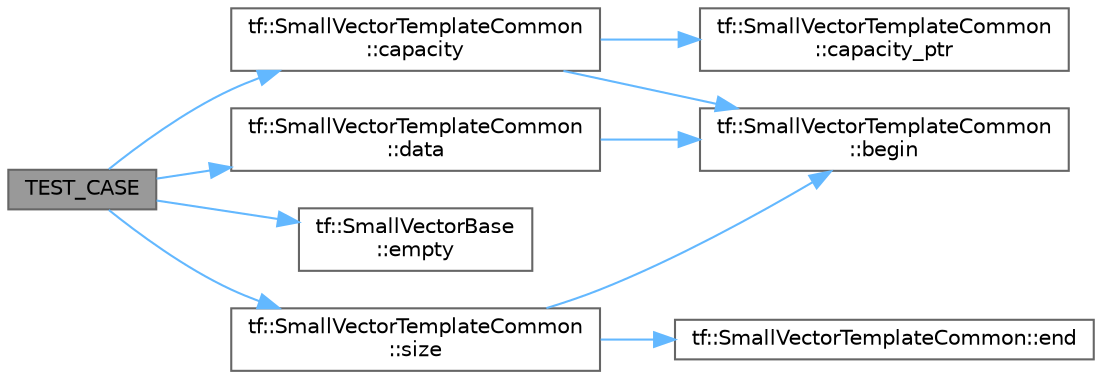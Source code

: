 digraph "TEST_CASE"
{
 // LATEX_PDF_SIZE
  bgcolor="transparent";
  edge [fontname=Helvetica,fontsize=10,labelfontname=Helvetica,labelfontsize=10];
  node [fontname=Helvetica,fontsize=10,shape=box,height=0.2,width=0.4];
  rankdir="LR";
  Node1 [id="Node000001",label="TEST_CASE",height=0.2,width=0.4,color="gray40", fillcolor="grey60", style="filled", fontcolor="black",tooltip=" "];
  Node1 -> Node2 [id="edge10_Node000001_Node000002",color="steelblue1",style="solid",tooltip=" "];
  Node2 [id="Node000002",label="tf::SmallVectorTemplateCommon\l::capacity",height=0.2,width=0.4,color="grey40", fillcolor="white", style="filled",URL="$classtf_1_1_small_vector_template_common.html#a82d552c39834d18a03a5a7f62031aac3",tooltip="Return the total number of elements in the currently allocated buffer."];
  Node2 -> Node3 [id="edge11_Node000002_Node000003",color="steelblue1",style="solid",tooltip=" "];
  Node3 [id="Node000003",label="tf::SmallVectorTemplateCommon\l::begin",height=0.2,width=0.4,color="grey40", fillcolor="white", style="filled",URL="$classtf_1_1_small_vector_template_common.html#a5022deed40c9c9f983230c38d99658f4",tooltip=" "];
  Node2 -> Node4 [id="edge12_Node000002_Node000004",color="steelblue1",style="solid",tooltip=" "];
  Node4 [id="Node000004",label="tf::SmallVectorTemplateCommon\l::capacity_ptr",height=0.2,width=0.4,color="grey40", fillcolor="white", style="filled",URL="$classtf_1_1_small_vector_template_common.html#ae101bcc51df9f276a517b7634cc885d0",tooltip=" "];
  Node1 -> Node5 [id="edge13_Node000001_Node000005",color="steelblue1",style="solid",tooltip=" "];
  Node5 [id="Node000005",label="tf::SmallVectorTemplateCommon\l::data",height=0.2,width=0.4,color="grey40", fillcolor="white", style="filled",URL="$classtf_1_1_small_vector_template_common.html#a65c0541a7bf64e1ac4ae2a326d103cee",tooltip="Return a pointer to the vector's buffer, even if empty()."];
  Node5 -> Node3 [id="edge14_Node000005_Node000003",color="steelblue1",style="solid",tooltip=" "];
  Node1 -> Node6 [id="edge15_Node000001_Node000006",color="steelblue1",style="solid",tooltip=" "];
  Node6 [id="Node000006",label="tf::SmallVectorBase\l::empty",height=0.2,width=0.4,color="grey40", fillcolor="white", style="filled",URL="$classtf_1_1_small_vector_base.html#a538b6a18b5dfe80f650a2ada367a2050",tooltip=" "];
  Node1 -> Node7 [id="edge16_Node000001_Node000007",color="steelblue1",style="solid",tooltip=" "];
  Node7 [id="Node000007",label="tf::SmallVectorTemplateCommon\l::size",height=0.2,width=0.4,color="grey40", fillcolor="white", style="filled",URL="$classtf_1_1_small_vector_template_common.html#a4416437b41cf9d57a6ed6b061e1cc1e8",tooltip=" "];
  Node7 -> Node3 [id="edge17_Node000007_Node000003",color="steelblue1",style="solid",tooltip=" "];
  Node7 -> Node8 [id="edge18_Node000007_Node000008",color="steelblue1",style="solid",tooltip=" "];
  Node8 [id="Node000008",label="tf::SmallVectorTemplateCommon::end",height=0.2,width=0.4,color="grey40", fillcolor="white", style="filled",URL="$classtf_1_1_small_vector_template_common.html#a59e18797630dc06cef6c2ae5acf591a0",tooltip=" "];
}
